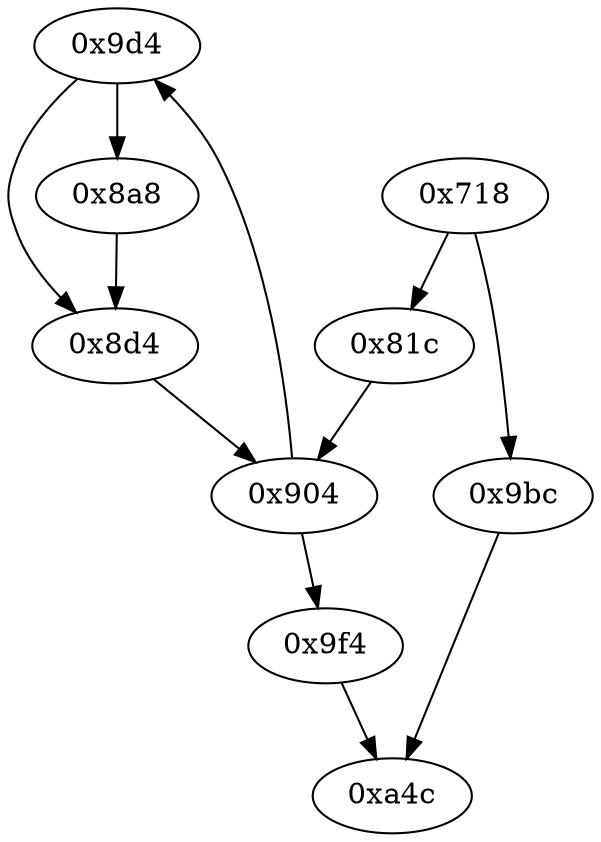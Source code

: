 strict digraph "" {
	graph ["edge"="{}",
		file="/Users/mark/Documents//论文//第二篇论文//2018-08-24交论文后的备份/2019/CFG/basic-algorithms/frequency/1816_recovered.dot",
		"graph"="{u'file': u'/Users/mark/Documents//\u8bba\u6587//\u7b2c\u4e8c\u7bc7\u8bba\u6587//2018-08-24\u4ea4\u8bba\u6587\u540e\u7684\u5907\u4efd/\
2019/CFG/basic-algorithms/frequency/1816_recovered.dot'}",
		"node"="{u'opcode': u''}"
	];
	"0x9d4"	 [opcode="[u'ldr', u'ldr', u'cmp', u'mov', u'mov', u'strb', u'ldr', u'b']"];
	"0x8d4"	 [opcode="[u'ldr', u'str', u'add', u'str', u'mov', u'b']"];
	"0x9d4" -> "0x8d4";
	"0x8a8"	 [opcode="[u'ldr', u'add', u'str', u'ldr', u'b']"];
	"0x9d4" -> "0x8a8";
	"0x9bc"	 [opcode="[u'mov', u'mov', u'b']"];
	"0xa4c"	 [opcode="[u'ldr', u'ldr', u'ldr', u'ldr', u'sub', u'mov', u'sub', u'pop']"];
	"0x9bc" -> "0xa4c";
	"0x904"	 [opcode="[u'ldr', u'str', u'ldr', u'str', u'ldr', u'ldr', u'ldrb', u'str', u'ldr', u'ldrb', u'str', u'ldr', u'ldr']"];
	"0x904" -> "0x9d4";
	"0x9f4"	 [opcode="[u'ldr', u'ldr', u'mov', u'str', u'bl', u'ldr', u'ldr', u'ldr', u'b']"];
	"0x904" -> "0x9f4";
	"0x718"	 [opcode="[u'push', u'add', u'sub', u'mov', u'ldr', u'mov', u'ldr', u'ldr', u'add', u'ldr', u'str', u'ldr', u'ldr', u'ldr', u'ldr', u'str', \
u'str', u'b']"];
	"0x718" -> "0x9bc";
	"0x81c"	 [opcode="[u'sub', u'str', u'str', u'mov', u'mov', u'str', u'ldr', u'bl', u'mov', u'ldr', u'b']"];
	"0x718" -> "0x81c";
	"0x81c" -> "0x904";
	"0x8d4" -> "0x904";
	"0x9f4" -> "0xa4c";
	"0x8a8" -> "0x8d4";
}
